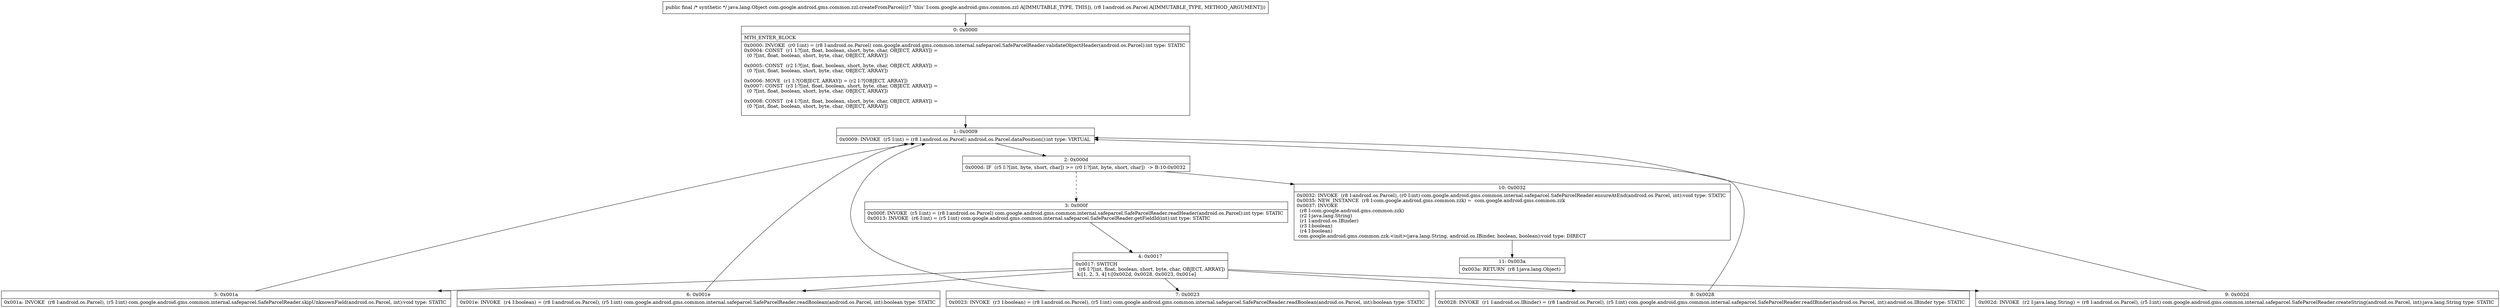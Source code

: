 digraph "CFG forcom.google.android.gms.common.zzl.createFromParcel(Landroid\/os\/Parcel;)Ljava\/lang\/Object;" {
Node_0 [shape=record,label="{0\:\ 0x0000|MTH_ENTER_BLOCK\l|0x0000: INVOKE  (r0 I:int) = (r8 I:android.os.Parcel) com.google.android.gms.common.internal.safeparcel.SafeParcelReader.validateObjectHeader(android.os.Parcel):int type: STATIC \l0x0004: CONST  (r1 I:?[int, float, boolean, short, byte, char, OBJECT, ARRAY]) = \l  (0 ?[int, float, boolean, short, byte, char, OBJECT, ARRAY])\l \l0x0005: CONST  (r2 I:?[int, float, boolean, short, byte, char, OBJECT, ARRAY]) = \l  (0 ?[int, float, boolean, short, byte, char, OBJECT, ARRAY])\l \l0x0006: MOVE  (r1 I:?[OBJECT, ARRAY]) = (r2 I:?[OBJECT, ARRAY]) \l0x0007: CONST  (r3 I:?[int, float, boolean, short, byte, char, OBJECT, ARRAY]) = \l  (0 ?[int, float, boolean, short, byte, char, OBJECT, ARRAY])\l \l0x0008: CONST  (r4 I:?[int, float, boolean, short, byte, char, OBJECT, ARRAY]) = \l  (0 ?[int, float, boolean, short, byte, char, OBJECT, ARRAY])\l \l}"];
Node_1 [shape=record,label="{1\:\ 0x0009|0x0009: INVOKE  (r5 I:int) = (r8 I:android.os.Parcel) android.os.Parcel.dataPosition():int type: VIRTUAL \l}"];
Node_2 [shape=record,label="{2\:\ 0x000d|0x000d: IF  (r5 I:?[int, byte, short, char]) \>= (r0 I:?[int, byte, short, char])  \-\> B:10:0x0032 \l}"];
Node_3 [shape=record,label="{3\:\ 0x000f|0x000f: INVOKE  (r5 I:int) = (r8 I:android.os.Parcel) com.google.android.gms.common.internal.safeparcel.SafeParcelReader.readHeader(android.os.Parcel):int type: STATIC \l0x0013: INVOKE  (r6 I:int) = (r5 I:int) com.google.android.gms.common.internal.safeparcel.SafeParcelReader.getFieldId(int):int type: STATIC \l}"];
Node_4 [shape=record,label="{4\:\ 0x0017|0x0017: SWITCH  \l  (r6 I:?[int, float, boolean, short, byte, char, OBJECT, ARRAY])\l k:[1, 2, 3, 4] t:[0x002d, 0x0028, 0x0023, 0x001e] \l}"];
Node_5 [shape=record,label="{5\:\ 0x001a|0x001a: INVOKE  (r8 I:android.os.Parcel), (r5 I:int) com.google.android.gms.common.internal.safeparcel.SafeParcelReader.skipUnknownField(android.os.Parcel, int):void type: STATIC \l}"];
Node_6 [shape=record,label="{6\:\ 0x001e|0x001e: INVOKE  (r4 I:boolean) = (r8 I:android.os.Parcel), (r5 I:int) com.google.android.gms.common.internal.safeparcel.SafeParcelReader.readBoolean(android.os.Parcel, int):boolean type: STATIC \l}"];
Node_7 [shape=record,label="{7\:\ 0x0023|0x0023: INVOKE  (r3 I:boolean) = (r8 I:android.os.Parcel), (r5 I:int) com.google.android.gms.common.internal.safeparcel.SafeParcelReader.readBoolean(android.os.Parcel, int):boolean type: STATIC \l}"];
Node_8 [shape=record,label="{8\:\ 0x0028|0x0028: INVOKE  (r1 I:android.os.IBinder) = (r8 I:android.os.Parcel), (r5 I:int) com.google.android.gms.common.internal.safeparcel.SafeParcelReader.readIBinder(android.os.Parcel, int):android.os.IBinder type: STATIC \l}"];
Node_9 [shape=record,label="{9\:\ 0x002d|0x002d: INVOKE  (r2 I:java.lang.String) = (r8 I:android.os.Parcel), (r5 I:int) com.google.android.gms.common.internal.safeparcel.SafeParcelReader.createString(android.os.Parcel, int):java.lang.String type: STATIC \l}"];
Node_10 [shape=record,label="{10\:\ 0x0032|0x0032: INVOKE  (r8 I:android.os.Parcel), (r0 I:int) com.google.android.gms.common.internal.safeparcel.SafeParcelReader.ensureAtEnd(android.os.Parcel, int):void type: STATIC \l0x0035: NEW_INSTANCE  (r8 I:com.google.android.gms.common.zzk) =  com.google.android.gms.common.zzk \l0x0037: INVOKE  \l  (r8 I:com.google.android.gms.common.zzk)\l  (r2 I:java.lang.String)\l  (r1 I:android.os.IBinder)\l  (r3 I:boolean)\l  (r4 I:boolean)\l com.google.android.gms.common.zzk.\<init\>(java.lang.String, android.os.IBinder, boolean, boolean):void type: DIRECT \l}"];
Node_11 [shape=record,label="{11\:\ 0x003a|0x003a: RETURN  (r8 I:java.lang.Object) \l}"];
MethodNode[shape=record,label="{public final \/* synthetic *\/ java.lang.Object com.google.android.gms.common.zzl.createFromParcel((r7 'this' I:com.google.android.gms.common.zzl A[IMMUTABLE_TYPE, THIS]), (r8 I:android.os.Parcel A[IMMUTABLE_TYPE, METHOD_ARGUMENT])) }"];
MethodNode -> Node_0;
Node_0 -> Node_1;
Node_1 -> Node_2;
Node_2 -> Node_3[style=dashed];
Node_2 -> Node_10;
Node_3 -> Node_4;
Node_4 -> Node_5;
Node_4 -> Node_6;
Node_4 -> Node_7;
Node_4 -> Node_8;
Node_4 -> Node_9;
Node_5 -> Node_1;
Node_6 -> Node_1;
Node_7 -> Node_1;
Node_8 -> Node_1;
Node_9 -> Node_1;
Node_10 -> Node_11;
}

